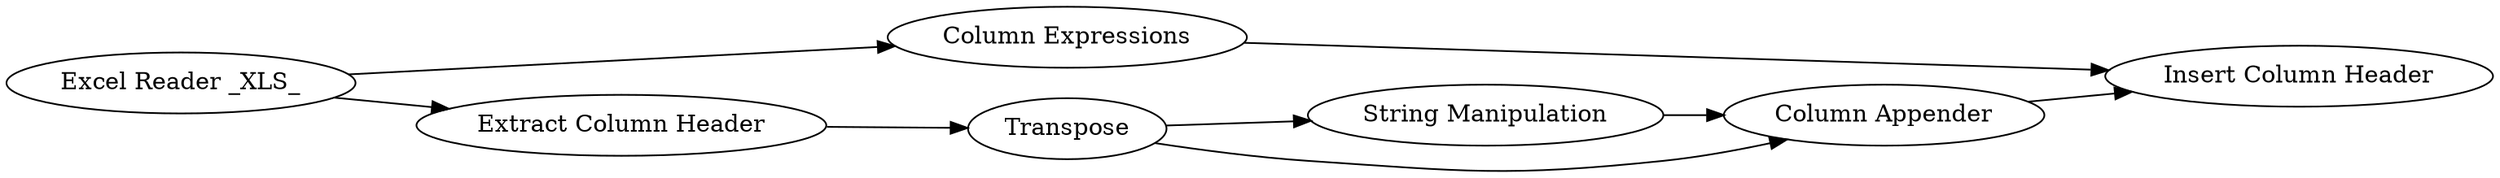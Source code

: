 digraph {
	15 [label="Column Expressions"]
	16 [label="Excel Reader _XLS_"]
	17 [label="Extract Column Header"]
	18 [label=Transpose]
	19 [label="String Manipulation"]
	20 [label="Insert Column Header"]
	21 [label="Column Appender"]
	15 -> 20
	16 -> 17
	16 -> 15
	17 -> 18
	18 -> 19
	18 -> 21
	19 -> 21
	21 -> 20
	rankdir=LR
}
